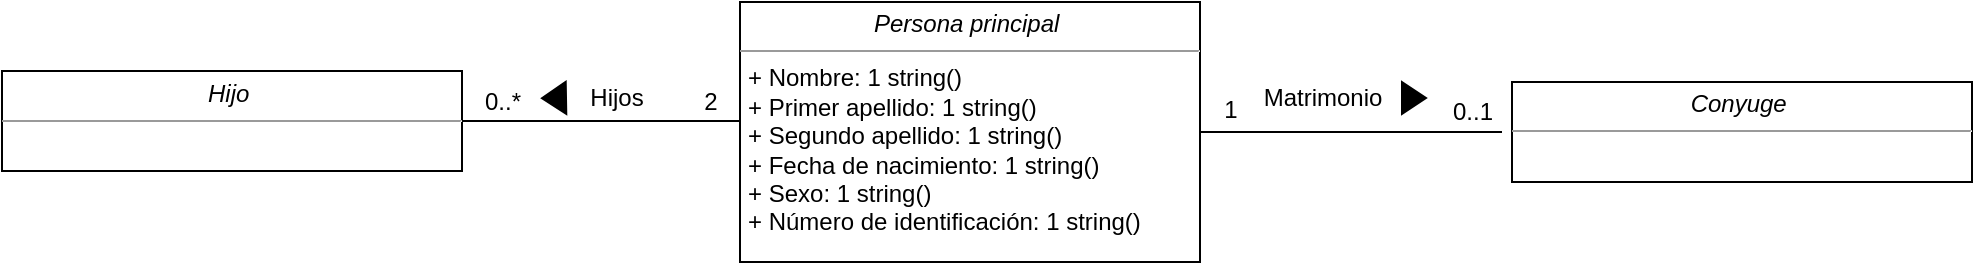 <mxfile>
    <diagram id="QFtvpaQOINddLSPWEAE9" name="Página-1">
        <mxGraphModel dx="1923" dy="629" grid="1" gridSize="10" guides="1" tooltips="1" connect="1" arrows="1" fold="1" page="1" pageScale="1" pageWidth="827" pageHeight="1169" math="0" shadow="0">
            <root>
                <mxCell id="0"/>
                <mxCell id="1" parent="0"/>
                <mxCell id="2" value="&lt;p style=&quot;margin: 0px ; margin-top: 4px ; text-align: center&quot;&gt;&lt;i&gt;Persona principal&amp;nbsp;&lt;/i&gt;&lt;/p&gt;&lt;hr size=&quot;1&quot;&gt;&lt;p style=&quot;margin: 0px ; margin-left: 4px&quot;&gt;+ Nombre: 1 string()&lt;/p&gt;&lt;p style=&quot;margin: 0px ; margin-left: 4px&quot;&gt;+ Primer apellido: 1 string()&lt;/p&gt;&lt;p style=&quot;margin: 0px ; margin-left: 4px&quot;&gt;+ Segundo apellido: 1 string()&lt;/p&gt;&lt;p style=&quot;margin: 0px ; margin-left: 4px&quot;&gt;+ Fecha de nacimiento: 1 string()&lt;/p&gt;&lt;p style=&quot;margin: 0px ; margin-left: 4px&quot;&gt;+ Sexo: 1 string()&lt;/p&gt;&lt;p style=&quot;margin: 0px ; margin-left: 4px&quot;&gt;+ Número de identificación: 1 string()&lt;/p&gt;" style="verticalAlign=top;align=left;overflow=fill;fontSize=12;fontFamily=Helvetica;html=1;" vertex="1" parent="1">
                    <mxGeometry x="259" y="80" width="230" height="130" as="geometry"/>
                </mxCell>
                <mxCell id="20" value="" style="line;strokeWidth=1;fillColor=none;align=left;verticalAlign=middle;spacingTop=-1;spacingLeft=3;spacingRight=3;rotatable=0;labelPosition=right;points=[];portConstraint=eastwest;strokeColor=inherit;" vertex="1" parent="1">
                    <mxGeometry x="489" y="141" width="151" height="8" as="geometry"/>
                </mxCell>
                <mxCell id="21" value="" style="line;strokeWidth=1;fillColor=none;align=left;verticalAlign=middle;spacingTop=-1;spacingLeft=3;spacingRight=3;rotatable=0;labelPosition=right;points=[];portConstraint=eastwest;strokeColor=inherit;" vertex="1" parent="1">
                    <mxGeometry x="120" y="130" width="139" height="19" as="geometry"/>
                </mxCell>
                <mxCell id="23" value="" style="triangle;whiteSpace=wrap;html=1;flipH=1;fillColor=#000000;rotation=-180;" vertex="1" parent="1">
                    <mxGeometry x="590" y="120" width="12" height="16" as="geometry"/>
                </mxCell>
                <mxCell id="24" value="" style="triangle;whiteSpace=wrap;html=1;flipH=1;fillColor=#000000;rotation=-1;" vertex="1" parent="1">
                    <mxGeometry x="160" y="120" width="12" height="16" as="geometry"/>
                </mxCell>
                <mxCell id="25" value="Hijos" style="text;html=1;align=center;verticalAlign=middle;resizable=0;points=[];autosize=1;strokeColor=none;fillColor=none;" vertex="1" parent="1">
                    <mxGeometry x="172" y="113" width="50" height="30" as="geometry"/>
                </mxCell>
                <mxCell id="26" value="Matrimonio" style="text;html=1;align=center;verticalAlign=middle;resizable=0;points=[];autosize=1;strokeColor=none;fillColor=none;" vertex="1" parent="1">
                    <mxGeometry x="510" y="113" width="80" height="30" as="geometry"/>
                </mxCell>
                <mxCell id="27" value="1" style="text;html=1;align=center;verticalAlign=middle;resizable=0;points=[];autosize=1;strokeColor=none;fillColor=none;" vertex="1" parent="1">
                    <mxGeometry x="489" y="119" width="30" height="30" as="geometry"/>
                </mxCell>
                <mxCell id="28" value="0..1" style="text;html=1;align=center;verticalAlign=middle;resizable=0;points=[];autosize=1;strokeColor=none;fillColor=none;" vertex="1" parent="1">
                    <mxGeometry x="605" y="120" width="40" height="30" as="geometry"/>
                </mxCell>
                <mxCell id="29" value="&lt;p style=&quot;margin: 0px ; margin-top: 4px ; text-align: center&quot;&gt;&lt;i&gt;Conyuge&amp;nbsp;&lt;/i&gt;&lt;/p&gt;&lt;hr size=&quot;1&quot;&gt;&lt;p style=&quot;margin: 0px ; margin-left: 4px&quot;&gt;&lt;br&gt;&lt;/p&gt;" style="verticalAlign=top;align=left;overflow=fill;fontSize=12;fontFamily=Helvetica;html=1;" vertex="1" parent="1">
                    <mxGeometry x="645" y="120" width="230" height="50" as="geometry"/>
                </mxCell>
                <mxCell id="31" value="&lt;p style=&quot;margin: 0px ; margin-top: 4px ; text-align: center&quot;&gt;&lt;i&gt;Hijo&amp;nbsp;&lt;/i&gt;&lt;/p&gt;&lt;hr size=&quot;1&quot;&gt;&lt;p style=&quot;margin: 0px ; margin-left: 4px&quot;&gt;&lt;br&gt;&lt;/p&gt;" style="verticalAlign=top;align=left;overflow=fill;fontSize=12;fontFamily=Helvetica;html=1;" vertex="1" parent="1">
                    <mxGeometry x="-110" y="114.5" width="230" height="50" as="geometry"/>
                </mxCell>
                <mxCell id="32" value="2" style="text;html=1;align=center;verticalAlign=middle;resizable=0;points=[];autosize=1;strokeColor=none;fillColor=none;" vertex="1" parent="1">
                    <mxGeometry x="229" y="114.5" width="30" height="30" as="geometry"/>
                </mxCell>
                <mxCell id="33" value="0..*" style="text;html=1;align=center;verticalAlign=middle;resizable=0;points=[];autosize=1;strokeColor=none;fillColor=none;" vertex="1" parent="1">
                    <mxGeometry x="120" y="114.5" width="40" height="30" as="geometry"/>
                </mxCell>
            </root>
        </mxGraphModel>
    </diagram>
</mxfile>
